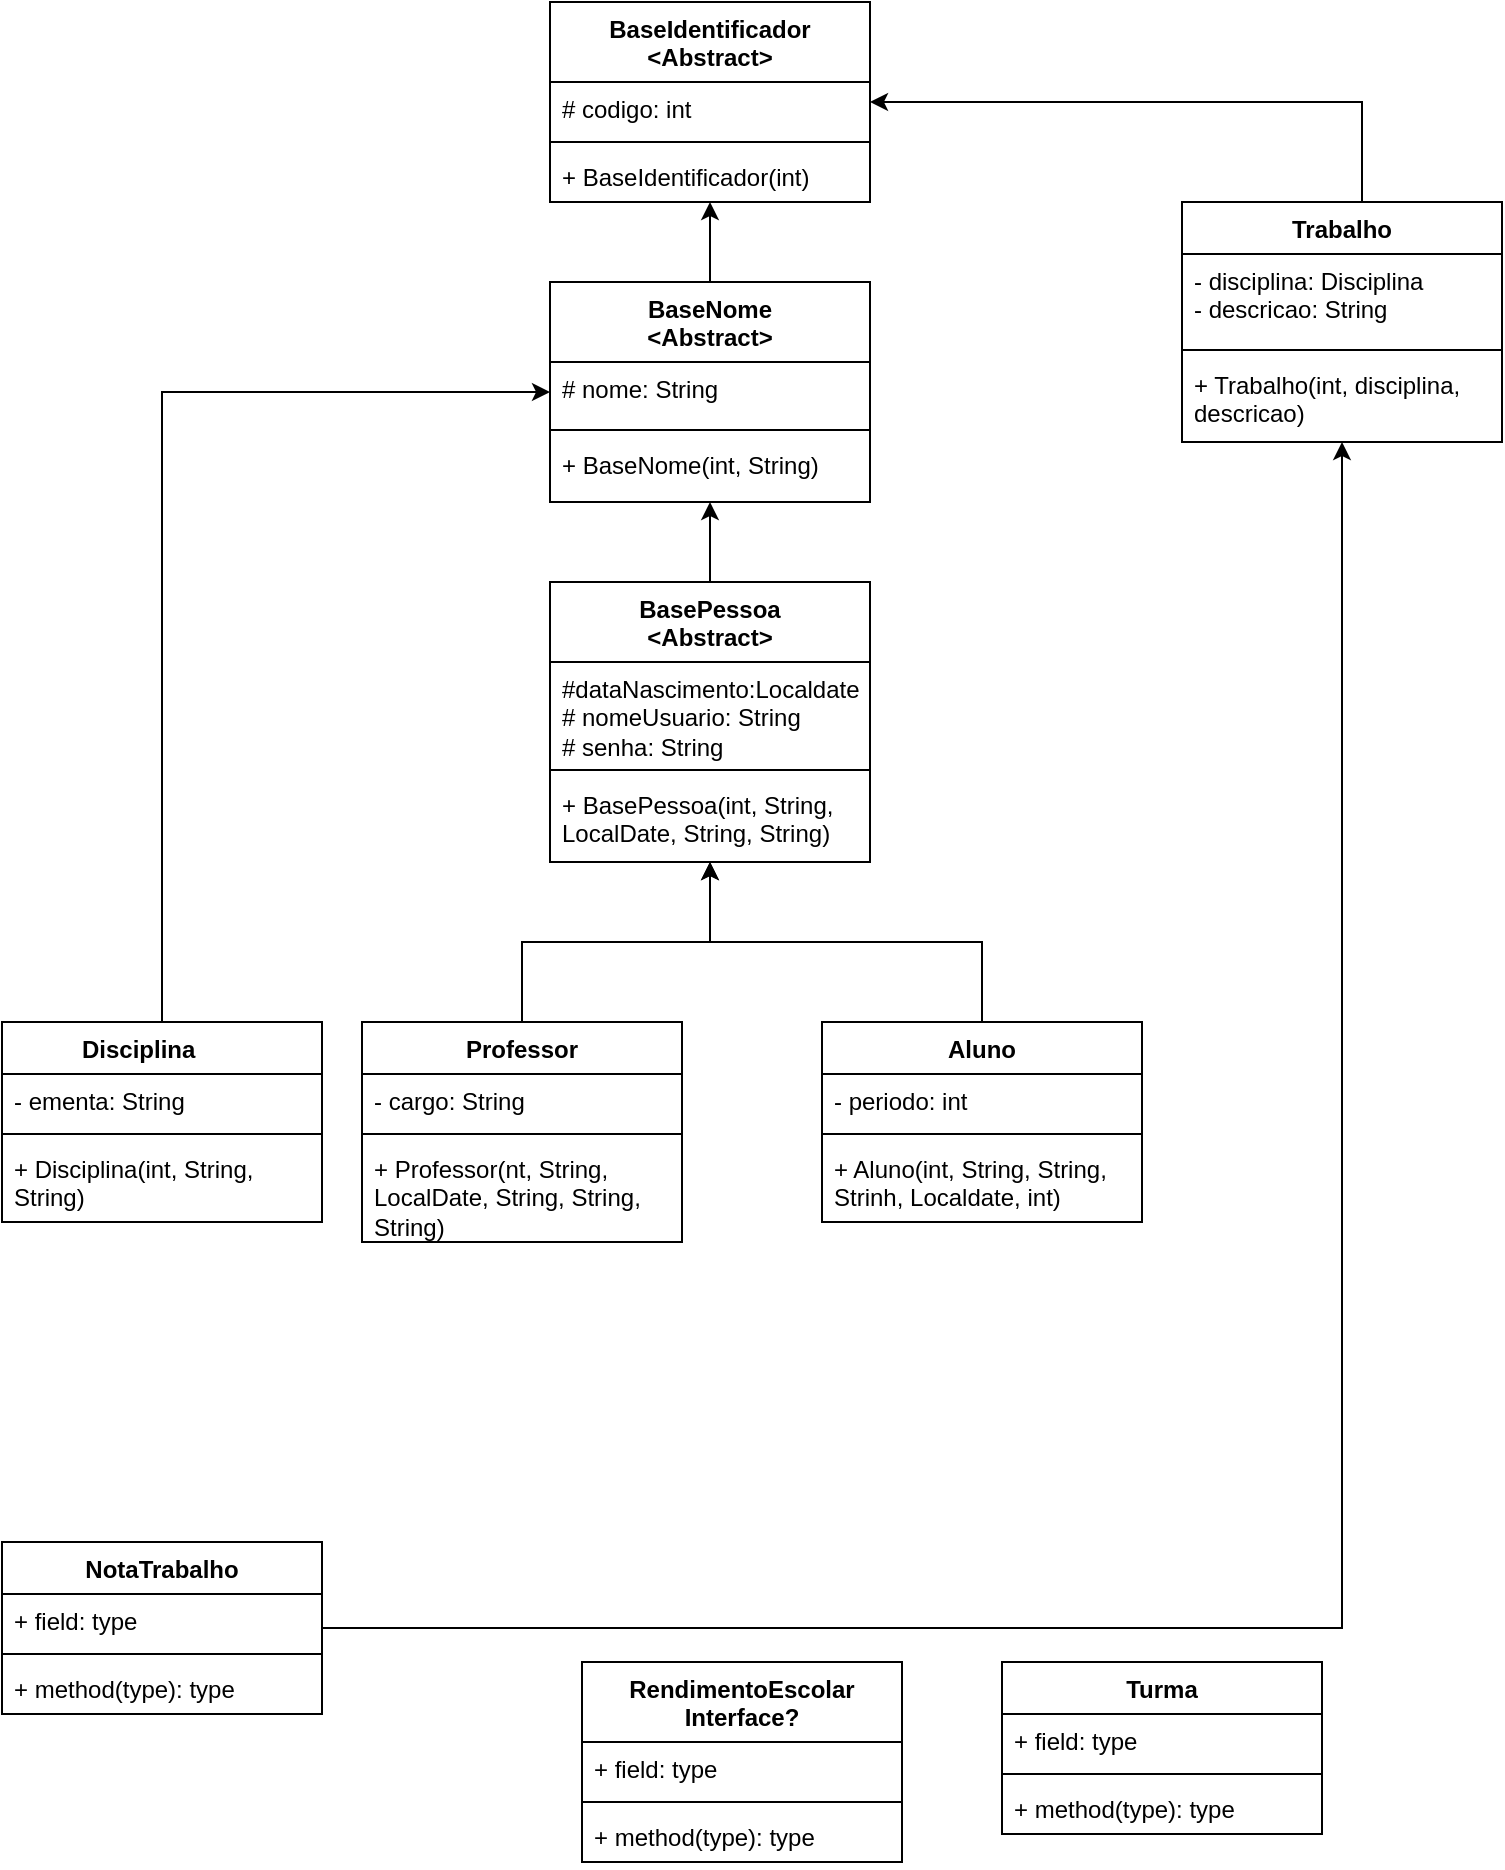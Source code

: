 <mxfile version="22.0.4" type="device">
  <diagram name="Página-1" id="yYudHLOopx4HhH3nTVya">
    <mxGraphModel dx="1434" dy="790" grid="1" gridSize="10" guides="1" tooltips="1" connect="1" arrows="1" fold="1" page="1" pageScale="1" pageWidth="827" pageHeight="1169" math="0" shadow="0">
      <root>
        <mxCell id="0" />
        <mxCell id="1" parent="0" />
        <mxCell id="B-U1Zps-TuJBuBEJrsN1-48" value="BaseIdentificador&lt;br&gt;&amp;lt;Abstract&amp;gt;" style="swimlane;fontStyle=1;align=center;verticalAlign=top;childLayout=stackLayout;horizontal=1;startSize=40;horizontalStack=0;resizeParent=1;resizeParentMax=0;resizeLast=0;collapsible=1;marginBottom=0;whiteSpace=wrap;html=1;" vertex="1" parent="1">
          <mxGeometry x="344" y="10" width="160" height="100" as="geometry">
            <mxRectangle x="334" width="140" height="40" as="alternateBounds" />
          </mxGeometry>
        </mxCell>
        <mxCell id="B-U1Zps-TuJBuBEJrsN1-49" value="# codigo: int" style="text;strokeColor=none;fillColor=none;align=left;verticalAlign=top;spacingLeft=4;spacingRight=4;overflow=hidden;rotatable=0;points=[[0,0.5],[1,0.5]];portConstraint=eastwest;whiteSpace=wrap;html=1;" vertex="1" parent="B-U1Zps-TuJBuBEJrsN1-48">
          <mxGeometry y="40" width="160" height="26" as="geometry" />
        </mxCell>
        <mxCell id="B-U1Zps-TuJBuBEJrsN1-50" value="" style="line;strokeWidth=1;fillColor=none;align=left;verticalAlign=middle;spacingTop=-1;spacingLeft=3;spacingRight=3;rotatable=0;labelPosition=right;points=[];portConstraint=eastwest;strokeColor=inherit;" vertex="1" parent="B-U1Zps-TuJBuBEJrsN1-48">
          <mxGeometry y="66" width="160" height="8" as="geometry" />
        </mxCell>
        <mxCell id="B-U1Zps-TuJBuBEJrsN1-51" value="+ BaseIdentificador(int)" style="text;strokeColor=none;fillColor=none;align=left;verticalAlign=top;spacingLeft=4;spacingRight=4;overflow=hidden;rotatable=0;points=[[0,0.5],[1,0.5]];portConstraint=eastwest;whiteSpace=wrap;html=1;" vertex="1" parent="B-U1Zps-TuJBuBEJrsN1-48">
          <mxGeometry y="74" width="160" height="26" as="geometry" />
        </mxCell>
        <mxCell id="B-U1Zps-TuJBuBEJrsN1-52" style="edgeStyle=orthogonalEdgeStyle;rounded=0;orthogonalLoop=1;jettySize=auto;html=1;" edge="1" parent="1" source="B-U1Zps-TuJBuBEJrsN1-53" target="B-U1Zps-TuJBuBEJrsN1-91">
          <mxGeometry relative="1" as="geometry" />
        </mxCell>
        <mxCell id="B-U1Zps-TuJBuBEJrsN1-53" value="Professor" style="swimlane;fontStyle=1;align=center;verticalAlign=top;childLayout=stackLayout;horizontal=1;startSize=26;horizontalStack=0;resizeParent=1;resizeParentMax=0;resizeLast=0;collapsible=1;marginBottom=0;whiteSpace=wrap;html=1;" vertex="1" parent="1">
          <mxGeometry x="250" y="520" width="160" height="110" as="geometry" />
        </mxCell>
        <mxCell id="B-U1Zps-TuJBuBEJrsN1-54" value="- cargo: String" style="text;strokeColor=none;fillColor=none;align=left;verticalAlign=top;spacingLeft=4;spacingRight=4;overflow=hidden;rotatable=0;points=[[0,0.5],[1,0.5]];portConstraint=eastwest;whiteSpace=wrap;html=1;" vertex="1" parent="B-U1Zps-TuJBuBEJrsN1-53">
          <mxGeometry y="26" width="160" height="26" as="geometry" />
        </mxCell>
        <mxCell id="B-U1Zps-TuJBuBEJrsN1-55" value="" style="line;strokeWidth=1;fillColor=none;align=left;verticalAlign=middle;spacingTop=-1;spacingLeft=3;spacingRight=3;rotatable=0;labelPosition=right;points=[];portConstraint=eastwest;strokeColor=inherit;" vertex="1" parent="B-U1Zps-TuJBuBEJrsN1-53">
          <mxGeometry y="52" width="160" height="8" as="geometry" />
        </mxCell>
        <mxCell id="B-U1Zps-TuJBuBEJrsN1-56" value="+ Professor(nt, String, LocalDate, String, String, String)" style="text;strokeColor=none;fillColor=none;align=left;verticalAlign=top;spacingLeft=4;spacingRight=4;overflow=hidden;rotatable=0;points=[[0,0.5],[1,0.5]];portConstraint=eastwest;whiteSpace=wrap;html=1;" vertex="1" parent="B-U1Zps-TuJBuBEJrsN1-53">
          <mxGeometry y="60" width="160" height="50" as="geometry" />
        </mxCell>
        <mxCell id="B-U1Zps-TuJBuBEJrsN1-57" style="edgeStyle=orthogonalEdgeStyle;rounded=0;orthogonalLoop=1;jettySize=auto;html=1;" edge="1" parent="1" source="B-U1Zps-TuJBuBEJrsN1-58" target="B-U1Zps-TuJBuBEJrsN1-63">
          <mxGeometry relative="1" as="geometry">
            <Array as="points">
              <mxPoint x="150" y="205" />
            </Array>
          </mxGeometry>
        </mxCell>
        <mxCell id="B-U1Zps-TuJBuBEJrsN1-58" value="Disciplina&lt;span style=&quot;white-space: pre;&quot;&gt;&#x9;&lt;/span&gt;" style="swimlane;fontStyle=1;align=center;verticalAlign=top;childLayout=stackLayout;horizontal=1;startSize=26;horizontalStack=0;resizeParent=1;resizeParentMax=0;resizeLast=0;collapsible=1;marginBottom=0;whiteSpace=wrap;html=1;" vertex="1" parent="1">
          <mxGeometry x="70" y="520" width="160" height="100" as="geometry" />
        </mxCell>
        <mxCell id="B-U1Zps-TuJBuBEJrsN1-59" value="- ementa: String" style="text;strokeColor=none;fillColor=none;align=left;verticalAlign=top;spacingLeft=4;spacingRight=4;overflow=hidden;rotatable=0;points=[[0,0.5],[1,0.5]];portConstraint=eastwest;whiteSpace=wrap;html=1;" vertex="1" parent="B-U1Zps-TuJBuBEJrsN1-58">
          <mxGeometry y="26" width="160" height="26" as="geometry" />
        </mxCell>
        <mxCell id="B-U1Zps-TuJBuBEJrsN1-60" value="" style="line;strokeWidth=1;fillColor=none;align=left;verticalAlign=middle;spacingTop=-1;spacingLeft=3;spacingRight=3;rotatable=0;labelPosition=right;points=[];portConstraint=eastwest;strokeColor=inherit;" vertex="1" parent="B-U1Zps-TuJBuBEJrsN1-58">
          <mxGeometry y="52" width="160" height="8" as="geometry" />
        </mxCell>
        <mxCell id="B-U1Zps-TuJBuBEJrsN1-61" value="+ Disciplina(int, String, String)" style="text;strokeColor=none;fillColor=none;align=left;verticalAlign=top;spacingLeft=4;spacingRight=4;overflow=hidden;rotatable=0;points=[[0,0.5],[1,0.5]];portConstraint=eastwest;whiteSpace=wrap;html=1;" vertex="1" parent="B-U1Zps-TuJBuBEJrsN1-58">
          <mxGeometry y="60" width="160" height="40" as="geometry" />
        </mxCell>
        <mxCell id="B-U1Zps-TuJBuBEJrsN1-62" style="edgeStyle=orthogonalEdgeStyle;rounded=0;orthogonalLoop=1;jettySize=auto;html=1;" edge="1" parent="1" source="B-U1Zps-TuJBuBEJrsN1-63" target="B-U1Zps-TuJBuBEJrsN1-48">
          <mxGeometry relative="1" as="geometry" />
        </mxCell>
        <mxCell id="B-U1Zps-TuJBuBEJrsN1-63" value="BaseNome&lt;br&gt;&amp;lt;Abstract&amp;gt;" style="swimlane;fontStyle=1;align=center;verticalAlign=top;childLayout=stackLayout;horizontal=1;startSize=40;horizontalStack=0;resizeParent=1;resizeParentMax=0;resizeLast=0;collapsible=1;marginBottom=0;whiteSpace=wrap;html=1;" vertex="1" parent="1">
          <mxGeometry x="344" y="150" width="160" height="110" as="geometry" />
        </mxCell>
        <mxCell id="B-U1Zps-TuJBuBEJrsN1-64" value="# nome: String&lt;br&gt;" style="text;strokeColor=none;fillColor=none;align=left;verticalAlign=top;spacingLeft=4;spacingRight=4;overflow=hidden;rotatable=0;points=[[0,0.5],[1,0.5]];portConstraint=eastwest;whiteSpace=wrap;html=1;" vertex="1" parent="B-U1Zps-TuJBuBEJrsN1-63">
          <mxGeometry y="40" width="160" height="30" as="geometry" />
        </mxCell>
        <mxCell id="B-U1Zps-TuJBuBEJrsN1-65" value="" style="line;strokeWidth=1;fillColor=none;align=left;verticalAlign=middle;spacingTop=-1;spacingLeft=3;spacingRight=3;rotatable=0;labelPosition=right;points=[];portConstraint=eastwest;strokeColor=inherit;" vertex="1" parent="B-U1Zps-TuJBuBEJrsN1-63">
          <mxGeometry y="70" width="160" height="8" as="geometry" />
        </mxCell>
        <mxCell id="B-U1Zps-TuJBuBEJrsN1-66" value="+ BaseNome(int, String)" style="text;strokeColor=none;fillColor=none;align=left;verticalAlign=top;spacingLeft=4;spacingRight=4;overflow=hidden;rotatable=0;points=[[0,0.5],[1,0.5]];portConstraint=eastwest;whiteSpace=wrap;html=1;" vertex="1" parent="B-U1Zps-TuJBuBEJrsN1-63">
          <mxGeometry y="78" width="160" height="32" as="geometry" />
        </mxCell>
        <mxCell id="B-U1Zps-TuJBuBEJrsN1-67" value="Turma" style="swimlane;fontStyle=1;align=center;verticalAlign=top;childLayout=stackLayout;horizontal=1;startSize=26;horizontalStack=0;resizeParent=1;resizeParentMax=0;resizeLast=0;collapsible=1;marginBottom=0;whiteSpace=wrap;html=1;" vertex="1" parent="1">
          <mxGeometry x="570" y="840" width="160" height="86" as="geometry" />
        </mxCell>
        <mxCell id="B-U1Zps-TuJBuBEJrsN1-68" value="+ field: type" style="text;strokeColor=none;fillColor=none;align=left;verticalAlign=top;spacingLeft=4;spacingRight=4;overflow=hidden;rotatable=0;points=[[0,0.5],[1,0.5]];portConstraint=eastwest;whiteSpace=wrap;html=1;" vertex="1" parent="B-U1Zps-TuJBuBEJrsN1-67">
          <mxGeometry y="26" width="160" height="26" as="geometry" />
        </mxCell>
        <mxCell id="B-U1Zps-TuJBuBEJrsN1-69" value="" style="line;strokeWidth=1;fillColor=none;align=left;verticalAlign=middle;spacingTop=-1;spacingLeft=3;spacingRight=3;rotatable=0;labelPosition=right;points=[];portConstraint=eastwest;strokeColor=inherit;" vertex="1" parent="B-U1Zps-TuJBuBEJrsN1-67">
          <mxGeometry y="52" width="160" height="8" as="geometry" />
        </mxCell>
        <mxCell id="B-U1Zps-TuJBuBEJrsN1-70" value="+ method(type): type" style="text;strokeColor=none;fillColor=none;align=left;verticalAlign=top;spacingLeft=4;spacingRight=4;overflow=hidden;rotatable=0;points=[[0,0.5],[1,0.5]];portConstraint=eastwest;whiteSpace=wrap;html=1;" vertex="1" parent="B-U1Zps-TuJBuBEJrsN1-67">
          <mxGeometry y="60" width="160" height="26" as="geometry" />
        </mxCell>
        <mxCell id="B-U1Zps-TuJBuBEJrsN1-71" style="edgeStyle=orthogonalEdgeStyle;rounded=0;orthogonalLoop=1;jettySize=auto;html=1;" edge="1" parent="1" source="B-U1Zps-TuJBuBEJrsN1-72" target="B-U1Zps-TuJBuBEJrsN1-48">
          <mxGeometry relative="1" as="geometry">
            <Array as="points">
              <mxPoint x="750" y="60" />
            </Array>
          </mxGeometry>
        </mxCell>
        <mxCell id="B-U1Zps-TuJBuBEJrsN1-72" value="Trabalho" style="swimlane;fontStyle=1;align=center;verticalAlign=top;childLayout=stackLayout;horizontal=1;startSize=26;horizontalStack=0;resizeParent=1;resizeParentMax=0;resizeLast=0;collapsible=1;marginBottom=0;whiteSpace=wrap;html=1;" vertex="1" parent="1">
          <mxGeometry x="660" y="110" width="160" height="120" as="geometry" />
        </mxCell>
        <mxCell id="B-U1Zps-TuJBuBEJrsN1-73" value="- disciplina: Disciplina&lt;br&gt;- descricao: String" style="text;strokeColor=none;fillColor=none;align=left;verticalAlign=top;spacingLeft=4;spacingRight=4;overflow=hidden;rotatable=0;points=[[0,0.5],[1,0.5]];portConstraint=eastwest;whiteSpace=wrap;html=1;" vertex="1" parent="B-U1Zps-TuJBuBEJrsN1-72">
          <mxGeometry y="26" width="160" height="44" as="geometry" />
        </mxCell>
        <mxCell id="B-U1Zps-TuJBuBEJrsN1-74" value="" style="line;strokeWidth=1;fillColor=none;align=left;verticalAlign=middle;spacingTop=-1;spacingLeft=3;spacingRight=3;rotatable=0;labelPosition=right;points=[];portConstraint=eastwest;strokeColor=inherit;" vertex="1" parent="B-U1Zps-TuJBuBEJrsN1-72">
          <mxGeometry y="70" width="160" height="8" as="geometry" />
        </mxCell>
        <mxCell id="B-U1Zps-TuJBuBEJrsN1-75" value="+ Trabalho(int, disciplina, descricao)" style="text;strokeColor=none;fillColor=none;align=left;verticalAlign=top;spacingLeft=4;spacingRight=4;overflow=hidden;rotatable=0;points=[[0,0.5],[1,0.5]];portConstraint=eastwest;whiteSpace=wrap;html=1;" vertex="1" parent="B-U1Zps-TuJBuBEJrsN1-72">
          <mxGeometry y="78" width="160" height="42" as="geometry" />
        </mxCell>
        <mxCell id="B-U1Zps-TuJBuBEJrsN1-76" style="edgeStyle=orthogonalEdgeStyle;rounded=0;orthogonalLoop=1;jettySize=auto;html=1;" edge="1" parent="1" source="B-U1Zps-TuJBuBEJrsN1-77" target="B-U1Zps-TuJBuBEJrsN1-72">
          <mxGeometry relative="1" as="geometry" />
        </mxCell>
        <mxCell id="B-U1Zps-TuJBuBEJrsN1-77" value="NotaTrabalho" style="swimlane;fontStyle=1;align=center;verticalAlign=top;childLayout=stackLayout;horizontal=1;startSize=26;horizontalStack=0;resizeParent=1;resizeParentMax=0;resizeLast=0;collapsible=1;marginBottom=0;whiteSpace=wrap;html=1;" vertex="1" parent="1">
          <mxGeometry x="70" y="780" width="160" height="86" as="geometry" />
        </mxCell>
        <mxCell id="B-U1Zps-TuJBuBEJrsN1-78" value="+ field: type" style="text;strokeColor=none;fillColor=none;align=left;verticalAlign=top;spacingLeft=4;spacingRight=4;overflow=hidden;rotatable=0;points=[[0,0.5],[1,0.5]];portConstraint=eastwest;whiteSpace=wrap;html=1;" vertex="1" parent="B-U1Zps-TuJBuBEJrsN1-77">
          <mxGeometry y="26" width="160" height="26" as="geometry" />
        </mxCell>
        <mxCell id="B-U1Zps-TuJBuBEJrsN1-79" value="" style="line;strokeWidth=1;fillColor=none;align=left;verticalAlign=middle;spacingTop=-1;spacingLeft=3;spacingRight=3;rotatable=0;labelPosition=right;points=[];portConstraint=eastwest;strokeColor=inherit;" vertex="1" parent="B-U1Zps-TuJBuBEJrsN1-77">
          <mxGeometry y="52" width="160" height="8" as="geometry" />
        </mxCell>
        <mxCell id="B-U1Zps-TuJBuBEJrsN1-80" value="+ method(type): type" style="text;strokeColor=none;fillColor=none;align=left;verticalAlign=top;spacingLeft=4;spacingRight=4;overflow=hidden;rotatable=0;points=[[0,0.5],[1,0.5]];portConstraint=eastwest;whiteSpace=wrap;html=1;" vertex="1" parent="B-U1Zps-TuJBuBEJrsN1-77">
          <mxGeometry y="60" width="160" height="26" as="geometry" />
        </mxCell>
        <mxCell id="B-U1Zps-TuJBuBEJrsN1-81" value="RendimentoEscolar&lt;br&gt;Interface?" style="swimlane;fontStyle=1;align=center;verticalAlign=top;childLayout=stackLayout;horizontal=1;startSize=40;horizontalStack=0;resizeParent=1;resizeParentMax=0;resizeLast=0;collapsible=1;marginBottom=0;whiteSpace=wrap;html=1;" vertex="1" parent="1">
          <mxGeometry x="360" y="840" width="160" height="100" as="geometry" />
        </mxCell>
        <mxCell id="B-U1Zps-TuJBuBEJrsN1-82" value="+ field: type" style="text;strokeColor=none;fillColor=none;align=left;verticalAlign=top;spacingLeft=4;spacingRight=4;overflow=hidden;rotatable=0;points=[[0,0.5],[1,0.5]];portConstraint=eastwest;whiteSpace=wrap;html=1;" vertex="1" parent="B-U1Zps-TuJBuBEJrsN1-81">
          <mxGeometry y="40" width="160" height="26" as="geometry" />
        </mxCell>
        <mxCell id="B-U1Zps-TuJBuBEJrsN1-83" value="" style="line;strokeWidth=1;fillColor=none;align=left;verticalAlign=middle;spacingTop=-1;spacingLeft=3;spacingRight=3;rotatable=0;labelPosition=right;points=[];portConstraint=eastwest;strokeColor=inherit;" vertex="1" parent="B-U1Zps-TuJBuBEJrsN1-81">
          <mxGeometry y="66" width="160" height="8" as="geometry" />
        </mxCell>
        <mxCell id="B-U1Zps-TuJBuBEJrsN1-84" value="+ method(type): type" style="text;strokeColor=none;fillColor=none;align=left;verticalAlign=top;spacingLeft=4;spacingRight=4;overflow=hidden;rotatable=0;points=[[0,0.5],[1,0.5]];portConstraint=eastwest;whiteSpace=wrap;html=1;" vertex="1" parent="B-U1Zps-TuJBuBEJrsN1-81">
          <mxGeometry y="74" width="160" height="26" as="geometry" />
        </mxCell>
        <mxCell id="B-U1Zps-TuJBuBEJrsN1-85" style="edgeStyle=orthogonalEdgeStyle;rounded=0;orthogonalLoop=1;jettySize=auto;html=1;" edge="1" parent="1" source="B-U1Zps-TuJBuBEJrsN1-86" target="B-U1Zps-TuJBuBEJrsN1-91">
          <mxGeometry relative="1" as="geometry" />
        </mxCell>
        <mxCell id="B-U1Zps-TuJBuBEJrsN1-86" value="Aluno" style="swimlane;fontStyle=1;align=center;verticalAlign=top;childLayout=stackLayout;horizontal=1;startSize=26;horizontalStack=0;resizeParent=1;resizeParentMax=0;resizeLast=0;collapsible=1;marginBottom=0;whiteSpace=wrap;html=1;" vertex="1" parent="1">
          <mxGeometry x="480" y="520" width="160" height="100" as="geometry" />
        </mxCell>
        <mxCell id="B-U1Zps-TuJBuBEJrsN1-87" value="- periodo: int" style="text;strokeColor=none;fillColor=none;align=left;verticalAlign=top;spacingLeft=4;spacingRight=4;overflow=hidden;rotatable=0;points=[[0,0.5],[1,0.5]];portConstraint=eastwest;whiteSpace=wrap;html=1;" vertex="1" parent="B-U1Zps-TuJBuBEJrsN1-86">
          <mxGeometry y="26" width="160" height="26" as="geometry" />
        </mxCell>
        <mxCell id="B-U1Zps-TuJBuBEJrsN1-88" value="" style="line;strokeWidth=1;fillColor=none;align=left;verticalAlign=middle;spacingTop=-1;spacingLeft=3;spacingRight=3;rotatable=0;labelPosition=right;points=[];portConstraint=eastwest;strokeColor=inherit;" vertex="1" parent="B-U1Zps-TuJBuBEJrsN1-86">
          <mxGeometry y="52" width="160" height="8" as="geometry" />
        </mxCell>
        <mxCell id="B-U1Zps-TuJBuBEJrsN1-89" value="+ Aluno(int, String, String, Strinh, Localdate, int)" style="text;strokeColor=none;fillColor=none;align=left;verticalAlign=top;spacingLeft=4;spacingRight=4;overflow=hidden;rotatable=0;points=[[0,0.5],[1,0.5]];portConstraint=eastwest;whiteSpace=wrap;html=1;" vertex="1" parent="B-U1Zps-TuJBuBEJrsN1-86">
          <mxGeometry y="60" width="160" height="40" as="geometry" />
        </mxCell>
        <mxCell id="B-U1Zps-TuJBuBEJrsN1-90" style="edgeStyle=orthogonalEdgeStyle;rounded=0;orthogonalLoop=1;jettySize=auto;html=1;" edge="1" parent="1" source="B-U1Zps-TuJBuBEJrsN1-91" target="B-U1Zps-TuJBuBEJrsN1-63">
          <mxGeometry relative="1" as="geometry" />
        </mxCell>
        <mxCell id="B-U1Zps-TuJBuBEJrsN1-91" value="BasePessoa&lt;br&gt;&amp;lt;Abstract&amp;gt;" style="swimlane;fontStyle=1;align=center;verticalAlign=top;childLayout=stackLayout;horizontal=1;startSize=40;horizontalStack=0;resizeParent=1;resizeParentMax=0;resizeLast=0;collapsible=1;marginBottom=0;whiteSpace=wrap;html=1;" vertex="1" parent="1">
          <mxGeometry x="344" y="300" width="160" height="140" as="geometry" />
        </mxCell>
        <mxCell id="B-U1Zps-TuJBuBEJrsN1-92" value="#dataNascimento:Localdate&lt;br&gt;# nomeUsuario: String&lt;br&gt;# senha: String" style="text;strokeColor=none;fillColor=none;align=left;verticalAlign=top;spacingLeft=4;spacingRight=4;overflow=hidden;rotatable=0;points=[[0,0.5],[1,0.5]];portConstraint=eastwest;whiteSpace=wrap;html=1;" vertex="1" parent="B-U1Zps-TuJBuBEJrsN1-91">
          <mxGeometry y="40" width="160" height="50" as="geometry" />
        </mxCell>
        <mxCell id="B-U1Zps-TuJBuBEJrsN1-93" value="" style="line;strokeWidth=1;fillColor=none;align=left;verticalAlign=middle;spacingTop=-1;spacingLeft=3;spacingRight=3;rotatable=0;labelPosition=right;points=[];portConstraint=eastwest;strokeColor=inherit;" vertex="1" parent="B-U1Zps-TuJBuBEJrsN1-91">
          <mxGeometry y="90" width="160" height="8" as="geometry" />
        </mxCell>
        <mxCell id="B-U1Zps-TuJBuBEJrsN1-94" value="+ BasePessoa(int, String, LocalDate, String, String)" style="text;strokeColor=none;fillColor=none;align=left;verticalAlign=top;spacingLeft=4;spacingRight=4;overflow=hidden;rotatable=0;points=[[0,0.5],[1,0.5]];portConstraint=eastwest;whiteSpace=wrap;html=1;" vertex="1" parent="B-U1Zps-TuJBuBEJrsN1-91">
          <mxGeometry y="98" width="160" height="42" as="geometry" />
        </mxCell>
      </root>
    </mxGraphModel>
  </diagram>
</mxfile>

